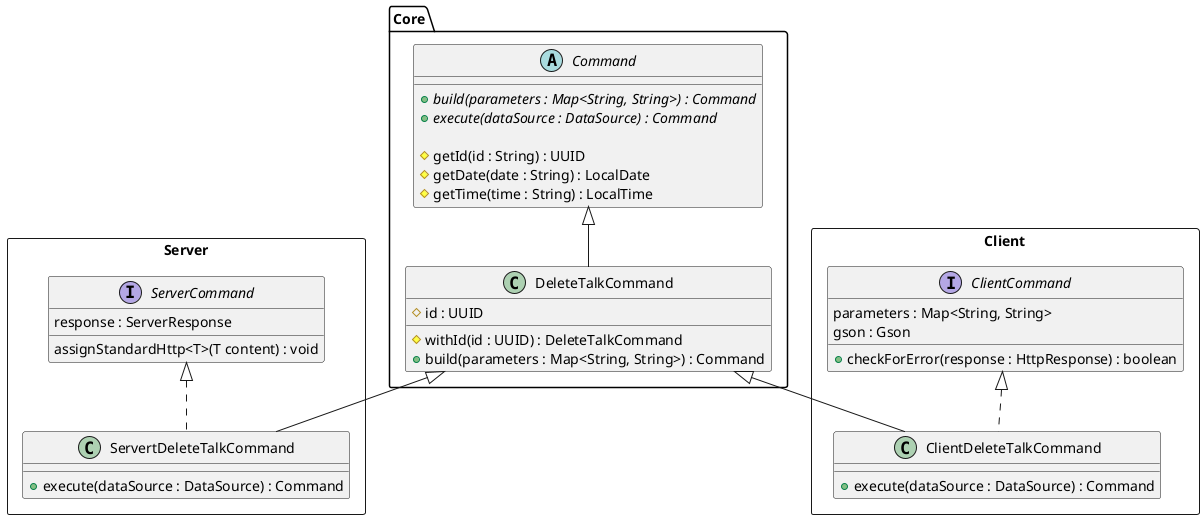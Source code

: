 @startuml Command








namespace Core {
    abstract class Command {
        {abstract} + build(parameters : Map<String, String>) : Command
        {abstract} + execute(dataSource : DataSource) : Command

        # getId(id : String) : UUID 
        # getDate(date : String) : LocalDate 
        # getTime(time : String) : LocalTime 
    }

    class DeleteTalkCommand extends Command {
        # id : UUID 

        # withId(id : UUID) : DeleteTalkCommand
        + build(parameters : Map<String, String>) : Command
    }
    
}

package Server <<Rectangle>> {
    interface ServerCommand {
        response : ServerResponse
        assignStandardHttp<T>(T content) : void
    }

    class ServertDeleteTalkCommand extends Core.DeleteTalkCommand implements ServerCommand {
            + execute(dataSource : DataSource) : Command
    }

}

namespace Client <<Rectangle>> {
    interface ClientCommand {
        parameters : Map<String, String> 
        gson : Gson 

        +checkForError(response : HttpResponse) : boolean
    }

    class ClientDeleteTalkCommand extends Core.DeleteTalkCommand implements ClientCommand {
        + execute(dataSource : DataSource) : Command
    }

}
@enduml